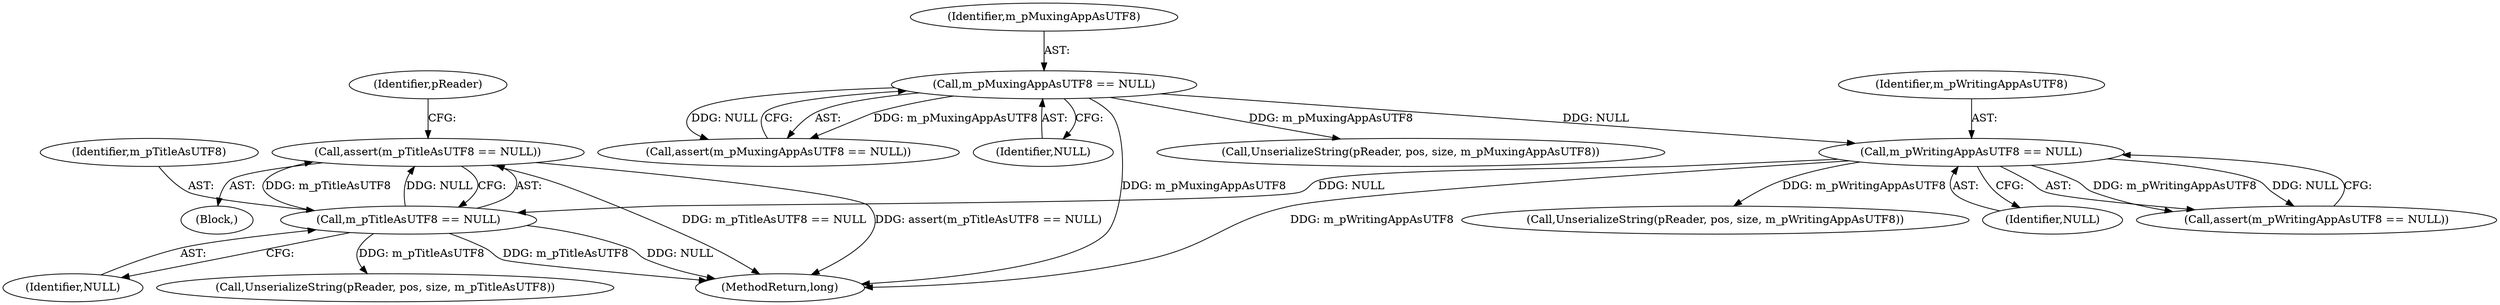 digraph "0_Android_cc274e2abe8b2a6698a5c47d8aa4bb45f1f9538d_40@API" {
"1000116" [label="(Call,assert(m_pTitleAsUTF8 == NULL))"];
"1000117" [label="(Call,m_pTitleAsUTF8 == NULL)"];
"1000113" [label="(Call,m_pWritingAppAsUTF8 == NULL)"];
"1000109" [label="(Call,m_pMuxingAppAsUTF8 == NULL)"];
"1000108" [label="(Call,assert(m_pMuxingAppAsUTF8 == NULL))"];
"1000234" [label="(Call,UnserializeString(pReader, pos, size, m_pWritingAppAsUTF8))"];
"1000216" [label="(Call,UnserializeString(pReader, pos, size, m_pMuxingAppAsUTF8))"];
"1000117" [label="(Call,m_pTitleAsUTF8 == NULL)"];
"1000111" [label="(Identifier,NULL)"];
"1000113" [label="(Call,m_pWritingAppAsUTF8 == NULL)"];
"1000110" [label="(Identifier,m_pMuxingAppAsUTF8)"];
"1000115" [label="(Identifier,NULL)"];
"1000119" [label="(Identifier,NULL)"];
"1000252" [label="(Call,UnserializeString(pReader, pos, size, m_pTitleAsUTF8))"];
"1000116" [label="(Call,assert(m_pTitleAsUTF8 == NULL))"];
"1000107" [label="(Block,)"];
"1000109" [label="(Call,m_pMuxingAppAsUTF8 == NULL)"];
"1000121" [label="(Identifier,pReader)"];
"1000118" [label="(Identifier,m_pTitleAsUTF8)"];
"1000112" [label="(Call,assert(m_pWritingAppAsUTF8 == NULL))"];
"1000114" [label="(Identifier,m_pWritingAppAsUTF8)"];
"1000290" [label="(MethodReturn,long)"];
"1000116" -> "1000107"  [label="AST: "];
"1000116" -> "1000117"  [label="CFG: "];
"1000117" -> "1000116"  [label="AST: "];
"1000121" -> "1000116"  [label="CFG: "];
"1000116" -> "1000290"  [label="DDG: m_pTitleAsUTF8 == NULL"];
"1000116" -> "1000290"  [label="DDG: assert(m_pTitleAsUTF8 == NULL)"];
"1000117" -> "1000116"  [label="DDG: m_pTitleAsUTF8"];
"1000117" -> "1000116"  [label="DDG: NULL"];
"1000117" -> "1000119"  [label="CFG: "];
"1000118" -> "1000117"  [label="AST: "];
"1000119" -> "1000117"  [label="AST: "];
"1000117" -> "1000290"  [label="DDG: m_pTitleAsUTF8"];
"1000117" -> "1000290"  [label="DDG: NULL"];
"1000113" -> "1000117"  [label="DDG: NULL"];
"1000117" -> "1000252"  [label="DDG: m_pTitleAsUTF8"];
"1000113" -> "1000112"  [label="AST: "];
"1000113" -> "1000115"  [label="CFG: "];
"1000114" -> "1000113"  [label="AST: "];
"1000115" -> "1000113"  [label="AST: "];
"1000112" -> "1000113"  [label="CFG: "];
"1000113" -> "1000290"  [label="DDG: m_pWritingAppAsUTF8"];
"1000113" -> "1000112"  [label="DDG: m_pWritingAppAsUTF8"];
"1000113" -> "1000112"  [label="DDG: NULL"];
"1000109" -> "1000113"  [label="DDG: NULL"];
"1000113" -> "1000234"  [label="DDG: m_pWritingAppAsUTF8"];
"1000109" -> "1000108"  [label="AST: "];
"1000109" -> "1000111"  [label="CFG: "];
"1000110" -> "1000109"  [label="AST: "];
"1000111" -> "1000109"  [label="AST: "];
"1000108" -> "1000109"  [label="CFG: "];
"1000109" -> "1000290"  [label="DDG: m_pMuxingAppAsUTF8"];
"1000109" -> "1000108"  [label="DDG: m_pMuxingAppAsUTF8"];
"1000109" -> "1000108"  [label="DDG: NULL"];
"1000109" -> "1000216"  [label="DDG: m_pMuxingAppAsUTF8"];
}
